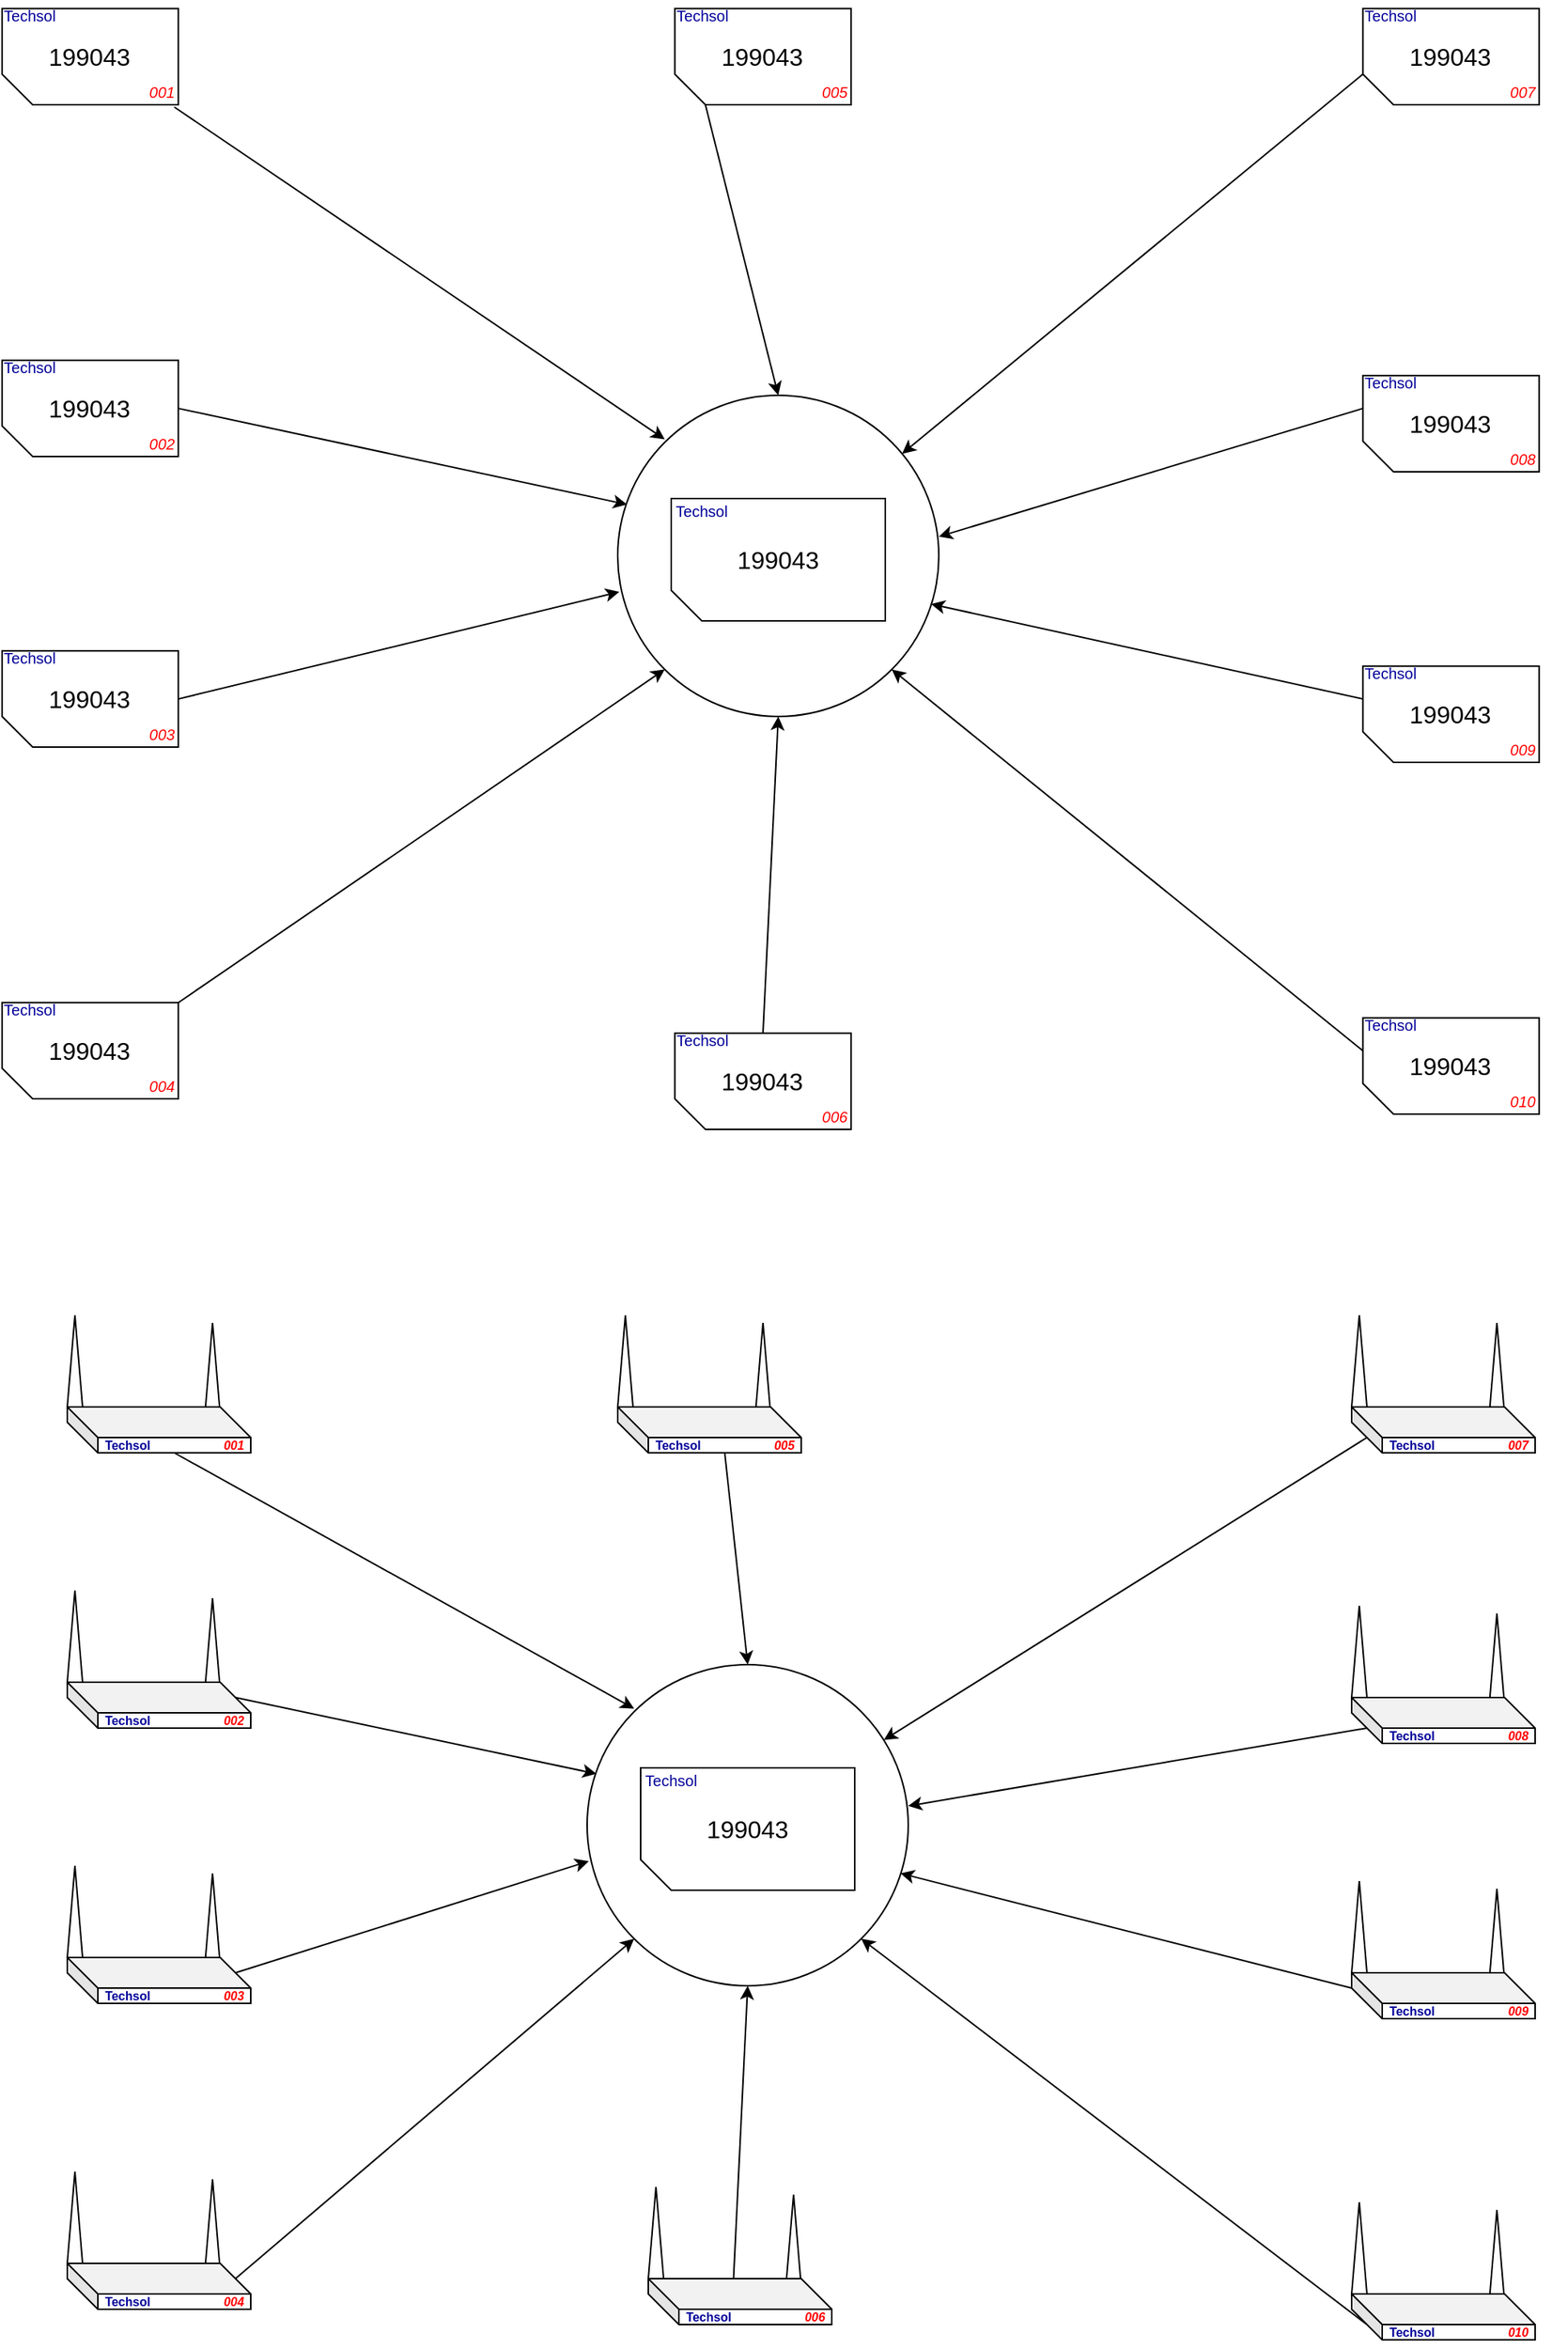 <mxfile version="16.2.7" type="github">
  <diagram id="_mQn2ZhS-5XswmsV8zku" name="Page-1">
    <mxGraphModel dx="900" dy="1041" grid="1" gridSize="10" guides="1" tooltips="1" connect="1" arrows="1" fold="1" page="1" pageScale="1" pageWidth="1169" pageHeight="827" math="0" shadow="0">
      <root>
        <mxCell id="0" />
        <mxCell id="1" parent="0" />
        <mxCell id="G6ge_VEYu1JqmQReZd8N-7" value="" style="group" vertex="1" connectable="0" parent="1">
          <mxGeometry x="515" y="371" width="175" height="147.5" as="geometry" />
        </mxCell>
        <mxCell id="G6ge_VEYu1JqmQReZd8N-59" value="" style="ellipse;whiteSpace=wrap;html=1;aspect=fixed;fontSize=10;fontColor=#FF0000;" vertex="1" parent="G6ge_VEYu1JqmQReZd8N-7">
          <mxGeometry x="-35" y="-62.5" width="210" height="210" as="geometry" />
        </mxCell>
        <mxCell id="G6ge_VEYu1JqmQReZd8N-3" value="" style="shape=card;whiteSpace=wrap;html=1;rotation=-90;size=20;" vertex="1" parent="G6ge_VEYu1JqmQReZd8N-7">
          <mxGeometry x="30" y="-25" width="80" height="140" as="geometry" />
        </mxCell>
        <mxCell id="G6ge_VEYu1JqmQReZd8N-4" value="199043" style="text;html=1;strokeColor=none;fillColor=none;align=center;verticalAlign=middle;whiteSpace=wrap;rounded=0;fontSize=16;" vertex="1" parent="G6ge_VEYu1JqmQReZd8N-7">
          <mxGeometry x="40" y="30" width="60" height="30" as="geometry" />
        </mxCell>
        <mxCell id="G6ge_VEYu1JqmQReZd8N-5" value="Techsol" style="text;html=1;strokeColor=none;fillColor=none;align=center;verticalAlign=middle;whiteSpace=wrap;rounded=0;fontSize=10;fontColor=#000099;" vertex="1" parent="G6ge_VEYu1JqmQReZd8N-7">
          <mxGeometry width="40" height="25" as="geometry" />
        </mxCell>
        <mxCell id="G6ge_VEYu1JqmQReZd8N-9" value="" style="group" vertex="1" connectable="0" parent="1">
          <mxGeometry x="970" y="50" width="130" height="70" as="geometry" />
        </mxCell>
        <mxCell id="G6ge_VEYu1JqmQReZd8N-10" value="" style="shape=card;whiteSpace=wrap;html=1;rotation=-90;size=20;" vertex="1" parent="G6ge_VEYu1JqmQReZd8N-9">
          <mxGeometry x="23.571" y="-20.588" width="62.857" height="115.294" as="geometry" />
        </mxCell>
        <mxCell id="G6ge_VEYu1JqmQReZd8N-11" value="199043" style="text;html=1;strokeColor=none;fillColor=none;align=center;verticalAlign=middle;whiteSpace=wrap;rounded=0;fontSize=16;" vertex="1" parent="G6ge_VEYu1JqmQReZd8N-9">
          <mxGeometry x="31.429" y="24.706" width="47.143" height="24.706" as="geometry" />
        </mxCell>
        <mxCell id="G6ge_VEYu1JqmQReZd8N-12" value="Techsol" style="text;html=1;strokeColor=none;fillColor=none;align=center;verticalAlign=middle;whiteSpace=wrap;rounded=0;fontSize=10;fontColor=#000099;" vertex="1" parent="G6ge_VEYu1JqmQReZd8N-9">
          <mxGeometry width="31.429" height="20.588" as="geometry" />
        </mxCell>
        <mxCell id="G6ge_VEYu1JqmQReZd8N-13" value="007" style="text;html=1;strokeColor=none;fillColor=none;align=center;verticalAlign=middle;whiteSpace=wrap;rounded=0;fontSize=10;fontColor=#FF0000;fontStyle=2" vertex="1" parent="G6ge_VEYu1JqmQReZd8N-9">
          <mxGeometry x="87" y="50" width="30" height="20" as="geometry" />
        </mxCell>
        <mxCell id="G6ge_VEYu1JqmQReZd8N-14" value="" style="group" vertex="1" connectable="0" parent="1">
          <mxGeometry x="970" y="290" width="130" height="70" as="geometry" />
        </mxCell>
        <mxCell id="G6ge_VEYu1JqmQReZd8N-15" value="" style="shape=card;whiteSpace=wrap;html=1;rotation=-90;size=20;" vertex="1" parent="G6ge_VEYu1JqmQReZd8N-14">
          <mxGeometry x="23.571" y="-20.588" width="62.857" height="115.294" as="geometry" />
        </mxCell>
        <mxCell id="G6ge_VEYu1JqmQReZd8N-16" value="199043" style="text;html=1;strokeColor=none;fillColor=none;align=center;verticalAlign=middle;whiteSpace=wrap;rounded=0;fontSize=16;" vertex="1" parent="G6ge_VEYu1JqmQReZd8N-14">
          <mxGeometry x="31.429" y="24.706" width="47.143" height="24.706" as="geometry" />
        </mxCell>
        <mxCell id="G6ge_VEYu1JqmQReZd8N-17" value="Techsol" style="text;html=1;strokeColor=none;fillColor=none;align=center;verticalAlign=middle;whiteSpace=wrap;rounded=0;fontSize=10;fontColor=#000099;" vertex="1" parent="G6ge_VEYu1JqmQReZd8N-14">
          <mxGeometry width="31.429" height="20.588" as="geometry" />
        </mxCell>
        <mxCell id="G6ge_VEYu1JqmQReZd8N-18" value="008" style="text;html=1;strokeColor=none;fillColor=none;align=center;verticalAlign=middle;whiteSpace=wrap;rounded=0;fontSize=10;fontColor=#FF0000;fontStyle=2" vertex="1" parent="G6ge_VEYu1JqmQReZd8N-14">
          <mxGeometry x="87" y="50" width="30" height="20" as="geometry" />
        </mxCell>
        <mxCell id="G6ge_VEYu1JqmQReZd8N-19" value="" style="group" vertex="1" connectable="0" parent="1">
          <mxGeometry x="970" y="480" width="130" height="70" as="geometry" />
        </mxCell>
        <mxCell id="G6ge_VEYu1JqmQReZd8N-20" value="" style="shape=card;whiteSpace=wrap;html=1;rotation=-90;size=20;" vertex="1" parent="G6ge_VEYu1JqmQReZd8N-19">
          <mxGeometry x="23.571" y="-20.588" width="62.857" height="115.294" as="geometry" />
        </mxCell>
        <mxCell id="G6ge_VEYu1JqmQReZd8N-21" value="199043" style="text;html=1;strokeColor=none;fillColor=none;align=center;verticalAlign=middle;whiteSpace=wrap;rounded=0;fontSize=16;" vertex="1" parent="G6ge_VEYu1JqmQReZd8N-19">
          <mxGeometry x="31.429" y="24.706" width="47.143" height="24.706" as="geometry" />
        </mxCell>
        <mxCell id="G6ge_VEYu1JqmQReZd8N-22" value="Techsol" style="text;html=1;strokeColor=none;fillColor=none;align=center;verticalAlign=middle;whiteSpace=wrap;rounded=0;fontSize=10;fontColor=#000099;" vertex="1" parent="G6ge_VEYu1JqmQReZd8N-19">
          <mxGeometry width="31.429" height="20.588" as="geometry" />
        </mxCell>
        <mxCell id="G6ge_VEYu1JqmQReZd8N-23" value="009" style="text;html=1;strokeColor=none;fillColor=none;align=center;verticalAlign=middle;whiteSpace=wrap;rounded=0;fontSize=10;fontColor=#FF0000;fontStyle=2" vertex="1" parent="G6ge_VEYu1JqmQReZd8N-19">
          <mxGeometry x="87" y="50" width="30" height="20" as="geometry" />
        </mxCell>
        <mxCell id="G6ge_VEYu1JqmQReZd8N-24" value="" style="group" vertex="1" connectable="0" parent="1">
          <mxGeometry x="970" y="710" width="130" height="70" as="geometry" />
        </mxCell>
        <mxCell id="G6ge_VEYu1JqmQReZd8N-25" value="" style="shape=card;whiteSpace=wrap;html=1;rotation=-90;size=20;" vertex="1" parent="G6ge_VEYu1JqmQReZd8N-24">
          <mxGeometry x="23.571" y="-20.588" width="62.857" height="115.294" as="geometry" />
        </mxCell>
        <mxCell id="G6ge_VEYu1JqmQReZd8N-26" value="199043" style="text;html=1;strokeColor=none;fillColor=none;align=center;verticalAlign=middle;whiteSpace=wrap;rounded=0;fontSize=16;" vertex="1" parent="G6ge_VEYu1JqmQReZd8N-24">
          <mxGeometry x="31.429" y="24.706" width="47.143" height="24.706" as="geometry" />
        </mxCell>
        <mxCell id="G6ge_VEYu1JqmQReZd8N-27" value="Techsol" style="text;html=1;strokeColor=none;fillColor=none;align=center;verticalAlign=middle;whiteSpace=wrap;rounded=0;fontSize=10;fontColor=#000099;" vertex="1" parent="G6ge_VEYu1JqmQReZd8N-24">
          <mxGeometry width="31.429" height="20.588" as="geometry" />
        </mxCell>
        <mxCell id="G6ge_VEYu1JqmQReZd8N-28" value="010" style="text;html=1;strokeColor=none;fillColor=none;align=center;verticalAlign=middle;whiteSpace=wrap;rounded=0;fontSize=10;fontColor=#FF0000;fontStyle=2" vertex="1" parent="G6ge_VEYu1JqmQReZd8N-24">
          <mxGeometry x="87" y="50" width="30" height="20" as="geometry" />
        </mxCell>
        <mxCell id="G6ge_VEYu1JqmQReZd8N-29" value="" style="group" vertex="1" connectable="0" parent="1">
          <mxGeometry x="80" y="50" width="130" height="70" as="geometry" />
        </mxCell>
        <mxCell id="G6ge_VEYu1JqmQReZd8N-30" value="" style="shape=card;whiteSpace=wrap;html=1;rotation=-90;size=20;" vertex="1" parent="G6ge_VEYu1JqmQReZd8N-29">
          <mxGeometry x="23.571" y="-20.588" width="62.857" height="115.294" as="geometry" />
        </mxCell>
        <mxCell id="G6ge_VEYu1JqmQReZd8N-31" value="199043" style="text;html=1;strokeColor=none;fillColor=none;align=center;verticalAlign=middle;whiteSpace=wrap;rounded=0;fontSize=16;" vertex="1" parent="G6ge_VEYu1JqmQReZd8N-29">
          <mxGeometry x="31.429" y="24.706" width="47.143" height="24.706" as="geometry" />
        </mxCell>
        <mxCell id="G6ge_VEYu1JqmQReZd8N-32" value="Techsol" style="text;html=1;strokeColor=none;fillColor=none;align=center;verticalAlign=middle;whiteSpace=wrap;rounded=0;fontSize=10;fontColor=#000099;" vertex="1" parent="G6ge_VEYu1JqmQReZd8N-29">
          <mxGeometry width="31.429" height="20.588" as="geometry" />
        </mxCell>
        <mxCell id="G6ge_VEYu1JqmQReZd8N-33" value="001" style="text;html=1;strokeColor=none;fillColor=none;align=center;verticalAlign=middle;whiteSpace=wrap;rounded=0;fontSize=10;fontColor=#FF0000;fontStyle=2" vertex="1" parent="G6ge_VEYu1JqmQReZd8N-29">
          <mxGeometry x="87" y="50" width="30" height="20" as="geometry" />
        </mxCell>
        <mxCell id="G6ge_VEYu1JqmQReZd8N-34" value="" style="group" vertex="1" connectable="0" parent="1">
          <mxGeometry x="80" y="280" width="130" height="70" as="geometry" />
        </mxCell>
        <mxCell id="G6ge_VEYu1JqmQReZd8N-35" value="" style="shape=card;whiteSpace=wrap;html=1;rotation=-90;size=20;" vertex="1" parent="G6ge_VEYu1JqmQReZd8N-34">
          <mxGeometry x="23.571" y="-20.588" width="62.857" height="115.294" as="geometry" />
        </mxCell>
        <mxCell id="G6ge_VEYu1JqmQReZd8N-36" value="199043" style="text;html=1;strokeColor=none;fillColor=none;align=center;verticalAlign=middle;whiteSpace=wrap;rounded=0;fontSize=16;" vertex="1" parent="G6ge_VEYu1JqmQReZd8N-34">
          <mxGeometry x="31.429" y="24.706" width="47.143" height="24.706" as="geometry" />
        </mxCell>
        <mxCell id="G6ge_VEYu1JqmQReZd8N-37" value="Techsol" style="text;html=1;strokeColor=none;fillColor=none;align=center;verticalAlign=middle;whiteSpace=wrap;rounded=0;fontSize=10;fontColor=#000099;" vertex="1" parent="G6ge_VEYu1JqmQReZd8N-34">
          <mxGeometry width="31.429" height="20.588" as="geometry" />
        </mxCell>
        <mxCell id="G6ge_VEYu1JqmQReZd8N-38" value="002" style="text;html=1;strokeColor=none;fillColor=none;align=center;verticalAlign=middle;whiteSpace=wrap;rounded=0;fontSize=10;fontColor=#FF0000;fontStyle=2" vertex="1" parent="G6ge_VEYu1JqmQReZd8N-34">
          <mxGeometry x="87" y="50" width="30" height="20" as="geometry" />
        </mxCell>
        <mxCell id="G6ge_VEYu1JqmQReZd8N-39" value="" style="group" vertex="1" connectable="0" parent="1">
          <mxGeometry x="80" y="470" width="130" height="70" as="geometry" />
        </mxCell>
        <mxCell id="G6ge_VEYu1JqmQReZd8N-40" value="" style="shape=card;whiteSpace=wrap;html=1;rotation=-90;size=20;" vertex="1" parent="G6ge_VEYu1JqmQReZd8N-39">
          <mxGeometry x="23.571" y="-20.588" width="62.857" height="115.294" as="geometry" />
        </mxCell>
        <mxCell id="G6ge_VEYu1JqmQReZd8N-41" value="199043" style="text;html=1;strokeColor=none;fillColor=none;align=center;verticalAlign=middle;whiteSpace=wrap;rounded=0;fontSize=16;" vertex="1" parent="G6ge_VEYu1JqmQReZd8N-39">
          <mxGeometry x="31.429" y="24.706" width="47.143" height="24.706" as="geometry" />
        </mxCell>
        <mxCell id="G6ge_VEYu1JqmQReZd8N-42" value="Techsol" style="text;html=1;strokeColor=none;fillColor=none;align=center;verticalAlign=middle;whiteSpace=wrap;rounded=0;fontSize=10;fontColor=#000099;" vertex="1" parent="G6ge_VEYu1JqmQReZd8N-39">
          <mxGeometry width="31.429" height="20.588" as="geometry" />
        </mxCell>
        <mxCell id="G6ge_VEYu1JqmQReZd8N-43" value="003" style="text;html=1;strokeColor=none;fillColor=none;align=center;verticalAlign=middle;whiteSpace=wrap;rounded=0;fontSize=10;fontColor=#FF0000;fontStyle=2" vertex="1" parent="G6ge_VEYu1JqmQReZd8N-39">
          <mxGeometry x="87" y="50" width="30" height="20" as="geometry" />
        </mxCell>
        <mxCell id="G6ge_VEYu1JqmQReZd8N-44" value="" style="group" vertex="1" connectable="0" parent="1">
          <mxGeometry x="80" y="700" width="130" height="70" as="geometry" />
        </mxCell>
        <mxCell id="G6ge_VEYu1JqmQReZd8N-45" value="" style="shape=card;whiteSpace=wrap;html=1;rotation=-90;size=20;" vertex="1" parent="G6ge_VEYu1JqmQReZd8N-44">
          <mxGeometry x="23.571" y="-20.588" width="62.857" height="115.294" as="geometry" />
        </mxCell>
        <mxCell id="G6ge_VEYu1JqmQReZd8N-46" value="199043" style="text;html=1;strokeColor=none;fillColor=none;align=center;verticalAlign=middle;whiteSpace=wrap;rounded=0;fontSize=16;" vertex="1" parent="G6ge_VEYu1JqmQReZd8N-44">
          <mxGeometry x="31.429" y="24.706" width="47.143" height="24.706" as="geometry" />
        </mxCell>
        <mxCell id="G6ge_VEYu1JqmQReZd8N-47" value="Techsol" style="text;html=1;strokeColor=none;fillColor=none;align=center;verticalAlign=middle;whiteSpace=wrap;rounded=0;fontSize=10;fontColor=#000099;" vertex="1" parent="G6ge_VEYu1JqmQReZd8N-44">
          <mxGeometry width="31.429" height="20.588" as="geometry" />
        </mxCell>
        <mxCell id="G6ge_VEYu1JqmQReZd8N-48" value="004" style="text;html=1;strokeColor=none;fillColor=none;align=center;verticalAlign=middle;whiteSpace=wrap;rounded=0;fontSize=10;fontColor=#FF0000;fontStyle=2" vertex="1" parent="G6ge_VEYu1JqmQReZd8N-44">
          <mxGeometry x="87" y="50" width="30" height="20" as="geometry" />
        </mxCell>
        <mxCell id="G6ge_VEYu1JqmQReZd8N-49" value="" style="group" vertex="1" connectable="0" parent="1">
          <mxGeometry x="520" y="50" width="130" height="70" as="geometry" />
        </mxCell>
        <mxCell id="G6ge_VEYu1JqmQReZd8N-50" value="" style="shape=card;whiteSpace=wrap;html=1;rotation=-90;size=20;" vertex="1" parent="G6ge_VEYu1JqmQReZd8N-49">
          <mxGeometry x="23.571" y="-20.588" width="62.857" height="115.294" as="geometry" />
        </mxCell>
        <mxCell id="G6ge_VEYu1JqmQReZd8N-51" value="199043" style="text;html=1;strokeColor=none;fillColor=none;align=center;verticalAlign=middle;whiteSpace=wrap;rounded=0;fontSize=16;" vertex="1" parent="G6ge_VEYu1JqmQReZd8N-49">
          <mxGeometry x="31.429" y="24.706" width="47.143" height="24.706" as="geometry" />
        </mxCell>
        <mxCell id="G6ge_VEYu1JqmQReZd8N-52" value="Techsol" style="text;html=1;strokeColor=none;fillColor=none;align=center;verticalAlign=middle;whiteSpace=wrap;rounded=0;fontSize=10;fontColor=#000099;" vertex="1" parent="G6ge_VEYu1JqmQReZd8N-49">
          <mxGeometry width="31.429" height="20.588" as="geometry" />
        </mxCell>
        <mxCell id="G6ge_VEYu1JqmQReZd8N-53" value="005" style="text;html=1;strokeColor=none;fillColor=none;align=center;verticalAlign=middle;whiteSpace=wrap;rounded=0;fontSize=10;fontColor=#FF0000;fontStyle=2" vertex="1" parent="G6ge_VEYu1JqmQReZd8N-49">
          <mxGeometry x="87" y="50" width="30" height="20" as="geometry" />
        </mxCell>
        <mxCell id="G6ge_VEYu1JqmQReZd8N-54" value="" style="group" vertex="1" connectable="0" parent="1">
          <mxGeometry x="520" y="720" width="130" height="70" as="geometry" />
        </mxCell>
        <mxCell id="G6ge_VEYu1JqmQReZd8N-55" value="" style="shape=card;whiteSpace=wrap;html=1;rotation=-90;size=20;" vertex="1" parent="G6ge_VEYu1JqmQReZd8N-54">
          <mxGeometry x="23.571" y="-20.588" width="62.857" height="115.294" as="geometry" />
        </mxCell>
        <mxCell id="G6ge_VEYu1JqmQReZd8N-56" value="199043" style="text;html=1;strokeColor=none;fillColor=none;align=center;verticalAlign=middle;whiteSpace=wrap;rounded=0;fontSize=16;" vertex="1" parent="G6ge_VEYu1JqmQReZd8N-54">
          <mxGeometry x="31.429" y="24.706" width="47.143" height="24.706" as="geometry" />
        </mxCell>
        <mxCell id="G6ge_VEYu1JqmQReZd8N-57" value="Techsol" style="text;html=1;strokeColor=none;fillColor=none;align=center;verticalAlign=middle;whiteSpace=wrap;rounded=0;fontSize=10;fontColor=#000099;" vertex="1" parent="G6ge_VEYu1JqmQReZd8N-54">
          <mxGeometry width="31.429" height="20.588" as="geometry" />
        </mxCell>
        <mxCell id="G6ge_VEYu1JqmQReZd8N-58" value="006" style="text;html=1;strokeColor=none;fillColor=none;align=center;verticalAlign=middle;whiteSpace=wrap;rounded=0;fontSize=10;fontColor=#FF0000;fontStyle=2" vertex="1" parent="G6ge_VEYu1JqmQReZd8N-54">
          <mxGeometry x="87" y="50" width="30" height="20" as="geometry" />
        </mxCell>
        <mxCell id="G6ge_VEYu1JqmQReZd8N-64" value="" style="endArrow=classic;html=1;rounded=0;fontSize=10;fontColor=#FF0000;exitX=0;exitY=0;exitDx=20;exitDy=0;exitPerimeter=0;" edge="1" parent="1" source="G6ge_VEYu1JqmQReZd8N-10" target="G6ge_VEYu1JqmQReZd8N-59">
          <mxGeometry width="50" height="50" relative="1" as="geometry">
            <mxPoint x="610" y="400" as="sourcePoint" />
            <mxPoint x="660" y="350" as="targetPoint" />
          </mxGeometry>
        </mxCell>
        <mxCell id="G6ge_VEYu1JqmQReZd8N-65" value="" style="endArrow=classic;html=1;rounded=0;fontSize=10;fontColor=#FF0000;exitX=0;exitY=0;exitDx=41.429;exitDy=0;entryX=1;entryY=0.44;entryDx=0;entryDy=0;entryPerimeter=0;exitPerimeter=0;" edge="1" parent="1" source="G6ge_VEYu1JqmQReZd8N-15" target="G6ge_VEYu1JqmQReZd8N-59">
          <mxGeometry width="50" height="50" relative="1" as="geometry">
            <mxPoint x="977.353" y="108.487" as="sourcePoint" />
            <mxPoint x="676.01" y="356.699" as="targetPoint" />
          </mxGeometry>
        </mxCell>
        <mxCell id="G6ge_VEYu1JqmQReZd8N-66" value="" style="endArrow=classic;html=1;rounded=0;fontSize=10;fontColor=#FF0000;exitX=0;exitY=0;exitDx=41.429;exitDy=0;entryX=0.976;entryY=0.65;entryDx=0;entryDy=0;entryPerimeter=0;exitPerimeter=0;" edge="1" parent="1" source="G6ge_VEYu1JqmQReZd8N-20" target="G6ge_VEYu1JqmQReZd8N-59">
          <mxGeometry width="50" height="50" relative="1" as="geometry">
            <mxPoint x="980" y="315.441" as="sourcePoint" />
            <mxPoint x="700" y="410.9" as="targetPoint" />
          </mxGeometry>
        </mxCell>
        <mxCell id="G6ge_VEYu1JqmQReZd8N-68" value="" style="endArrow=classic;html=1;rounded=0;fontSize=10;fontColor=#FF0000;exitX=0;exitY=0;exitDx=41.429;exitDy=0;entryX=1;entryY=1;entryDx=0;entryDy=0;exitPerimeter=0;" edge="1" parent="1" source="G6ge_VEYu1JqmQReZd8N-25" target="G6ge_VEYu1JqmQReZd8N-59">
          <mxGeometry width="50" height="50" relative="1" as="geometry">
            <mxPoint x="980" y="495.147" as="sourcePoint" />
            <mxPoint x="694.96" y="455" as="targetPoint" />
          </mxGeometry>
        </mxCell>
        <mxCell id="G6ge_VEYu1JqmQReZd8N-69" value="" style="endArrow=classic;html=1;rounded=0;fontSize=10;fontColor=#FF0000;exitX=1;exitY=0.5;exitDx=0;exitDy=0;entryX=0.5;entryY=1;entryDx=0;entryDy=0;exitPerimeter=0;" edge="1" parent="1" source="G6ge_VEYu1JqmQReZd8N-55" target="G6ge_VEYu1JqmQReZd8N-59">
          <mxGeometry width="50" height="50" relative="1" as="geometry">
            <mxPoint x="980" y="725.147" as="sourcePoint" />
            <mxPoint x="669.246" y="497.746" as="targetPoint" />
          </mxGeometry>
        </mxCell>
        <mxCell id="G6ge_VEYu1JqmQReZd8N-70" value="" style="endArrow=classic;html=1;rounded=0;fontSize=10;fontColor=#FF0000;exitX=1;exitY=1;exitDx=0;exitDy=0;entryX=0;entryY=1;entryDx=0;entryDy=0;exitPerimeter=0;" edge="1" parent="1" source="G6ge_VEYu1JqmQReZd8N-45" target="G6ge_VEYu1JqmQReZd8N-59">
          <mxGeometry width="50" height="50" relative="1" as="geometry">
            <mxPoint x="585.0" y="735.63" as="sourcePoint" />
            <mxPoint x="595" y="528.5" as="targetPoint" />
          </mxGeometry>
        </mxCell>
        <mxCell id="G6ge_VEYu1JqmQReZd8N-71" value="" style="endArrow=classic;html=1;rounded=0;fontSize=10;fontColor=#FF0000;exitX=0.5;exitY=1;exitDx=0;exitDy=0;entryX=0.005;entryY=0.612;entryDx=0;entryDy=0;exitPerimeter=0;entryPerimeter=0;" edge="1" parent="1" source="G6ge_VEYu1JqmQReZd8N-40" target="G6ge_VEYu1JqmQReZd8N-59">
          <mxGeometry width="50" height="50" relative="1" as="geometry">
            <mxPoint x="162.647" y="715.63" as="sourcePoint" />
            <mxPoint x="520.754" y="497.746" as="targetPoint" />
          </mxGeometry>
        </mxCell>
        <mxCell id="G6ge_VEYu1JqmQReZd8N-72" value="" style="endArrow=classic;html=1;rounded=0;fontSize=10;fontColor=#FF0000;exitX=0.5;exitY=1;exitDx=0;exitDy=0;entryX=0.029;entryY=0.34;entryDx=0;entryDy=0;exitPerimeter=0;entryPerimeter=0;" edge="1" parent="1" source="G6ge_VEYu1JqmQReZd8N-35" target="G6ge_VEYu1JqmQReZd8N-59">
          <mxGeometry width="50" height="50" relative="1" as="geometry">
            <mxPoint x="162.647" y="517.059" as="sourcePoint" />
            <mxPoint x="491.05" y="447.02" as="targetPoint" />
          </mxGeometry>
        </mxCell>
        <mxCell id="G6ge_VEYu1JqmQReZd8N-73" value="" style="endArrow=classic;html=1;rounded=0;fontSize=10;fontColor=#FF0000;entryX=0;entryY=0;entryDx=0;entryDy=0;" edge="1" parent="1">
          <mxGeometry width="50" height="50" relative="1" as="geometry">
            <mxPoint x="190" y="120" as="sourcePoint" />
            <mxPoint x="510.754" y="337.254" as="targetPoint" />
          </mxGeometry>
        </mxCell>
        <mxCell id="G6ge_VEYu1JqmQReZd8N-74" value="" style="endArrow=classic;html=1;rounded=0;fontSize=10;fontColor=#FF0000;exitX=0;exitY=0;exitDx=0;exitDy=20;entryX=0.5;entryY=0;entryDx=0;entryDy=0;exitPerimeter=0;" edge="1" parent="1" source="G6ge_VEYu1JqmQReZd8N-50" target="G6ge_VEYu1JqmQReZd8N-59">
          <mxGeometry width="50" height="50" relative="1" as="geometry">
            <mxPoint x="159.5" y="120" as="sourcePoint" />
            <mxPoint x="520.754" y="349.254" as="targetPoint" />
          </mxGeometry>
        </mxCell>
        <mxCell id="G6ge_VEYu1JqmQReZd8N-81" value="" style="group" vertex="1" connectable="0" parent="1">
          <mxGeometry x="480" y="910" width="125" height="95" as="geometry" />
        </mxCell>
        <mxCell id="G6ge_VEYu1JqmQReZd8N-76" value="" style="triangle;whiteSpace=wrap;html=1;fontSize=10;fontColor=#FF0000;rotation=-90;" vertex="1" parent="G6ge_VEYu1JqmQReZd8N-81">
          <mxGeometry x="65" y="30" width="60" height="10" as="geometry" />
        </mxCell>
        <mxCell id="G6ge_VEYu1JqmQReZd8N-77" value="" style="shape=cube;whiteSpace=wrap;html=1;boundedLbl=1;backgroundOutline=1;darkOpacity=0.05;darkOpacity2=0.1;fontSize=10;fontColor=#FF0000;" vertex="1" parent="G6ge_VEYu1JqmQReZd8N-81">
          <mxGeometry y="60" width="120" height="30" as="geometry" />
        </mxCell>
        <mxCell id="G6ge_VEYu1JqmQReZd8N-80" value="" style="triangle;whiteSpace=wrap;html=1;fontSize=10;fontColor=#FF0000;rotation=-90;" vertex="1" parent="G6ge_VEYu1JqmQReZd8N-81">
          <mxGeometry x="-25" y="25" width="60" height="10" as="geometry" />
        </mxCell>
        <mxCell id="G6ge_VEYu1JqmQReZd8N-82" value="Techsol" style="text;html=1;strokeColor=none;fillColor=none;align=center;verticalAlign=middle;whiteSpace=wrap;rounded=0;fontSize=8;fontColor=#000099;fontStyle=1" vertex="1" parent="G6ge_VEYu1JqmQReZd8N-81">
          <mxGeometry x="24.29" y="74.41" width="31.429" height="20.588" as="geometry" />
        </mxCell>
        <mxCell id="G6ge_VEYu1JqmQReZd8N-83" value="005" style="text;html=1;strokeColor=none;fillColor=none;align=center;verticalAlign=middle;whiteSpace=wrap;rounded=0;fontSize=8;fontColor=#FF0000;fontStyle=3" vertex="1" parent="G6ge_VEYu1JqmQReZd8N-81">
          <mxGeometry x="94" y="75" width="30" height="20" as="geometry" />
        </mxCell>
        <mxCell id="G6ge_VEYu1JqmQReZd8N-84" value="" style="group" vertex="1" connectable="0" parent="1">
          <mxGeometry x="495" y="1201" width="175" height="147.5" as="geometry" />
        </mxCell>
        <mxCell id="G6ge_VEYu1JqmQReZd8N-85" value="" style="ellipse;whiteSpace=wrap;html=1;aspect=fixed;fontSize=10;fontColor=#FF0000;" vertex="1" parent="G6ge_VEYu1JqmQReZd8N-84">
          <mxGeometry x="-35" y="-62.5" width="210" height="210" as="geometry" />
        </mxCell>
        <mxCell id="G6ge_VEYu1JqmQReZd8N-86" value="" style="shape=card;whiteSpace=wrap;html=1;rotation=-90;size=20;" vertex="1" parent="G6ge_VEYu1JqmQReZd8N-84">
          <mxGeometry x="30" y="-25" width="80" height="140" as="geometry" />
        </mxCell>
        <mxCell id="G6ge_VEYu1JqmQReZd8N-87" value="199043" style="text;html=1;strokeColor=none;fillColor=none;align=center;verticalAlign=middle;whiteSpace=wrap;rounded=0;fontSize=16;" vertex="1" parent="G6ge_VEYu1JqmQReZd8N-84">
          <mxGeometry x="40" y="30" width="60" height="30" as="geometry" />
        </mxCell>
        <mxCell id="G6ge_VEYu1JqmQReZd8N-88" value="Techsol" style="text;html=1;strokeColor=none;fillColor=none;align=center;verticalAlign=middle;whiteSpace=wrap;rounded=0;fontSize=10;fontColor=#000099;" vertex="1" parent="G6ge_VEYu1JqmQReZd8N-84">
          <mxGeometry width="40" height="25" as="geometry" />
        </mxCell>
        <mxCell id="G6ge_VEYu1JqmQReZd8N-139" value="" style="endArrow=classic;html=1;rounded=0;fontSize=10;fontColor=#FF0000;exitX=0;exitY=0;exitDx=10;exitDy=20;exitPerimeter=0;" edge="1" source="G6ge_VEYu1JqmQReZd8N-199" target="G6ge_VEYu1JqmQReZd8N-85" parent="1">
          <mxGeometry width="50" height="50" relative="1" as="geometry">
            <mxPoint x="947.353" y="928.487" as="sourcePoint" />
            <mxPoint x="640" y="1180" as="targetPoint" />
          </mxGeometry>
        </mxCell>
        <mxCell id="G6ge_VEYu1JqmQReZd8N-140" value="" style="endArrow=classic;html=1;rounded=0;fontSize=10;fontColor=#FF0000;exitX=0;exitY=0;exitDx=10;exitDy=20;entryX=1;entryY=0.44;entryDx=0;entryDy=0;entryPerimeter=0;exitPerimeter=0;" edge="1" source="G6ge_VEYu1JqmQReZd8N-193" target="G6ge_VEYu1JqmQReZd8N-85" parent="1">
          <mxGeometry width="50" height="50" relative="1" as="geometry">
            <mxPoint x="947.353" y="1147.059" as="sourcePoint" />
            <mxPoint x="656.01" y="1186.699" as="targetPoint" />
          </mxGeometry>
        </mxCell>
        <mxCell id="G6ge_VEYu1JqmQReZd8N-141" value="" style="endArrow=classic;html=1;rounded=0;fontSize=10;fontColor=#FF0000;exitX=0;exitY=0;exitDx=0;exitDy=10;entryX=0.976;entryY=0.65;entryDx=0;entryDy=0;entryPerimeter=0;exitPerimeter=0;" edge="1" source="G6ge_VEYu1JqmQReZd8N-187" target="G6ge_VEYu1JqmQReZd8N-85" parent="1">
          <mxGeometry width="50" height="50" relative="1" as="geometry">
            <mxPoint x="947.353" y="1337.059" as="sourcePoint" />
            <mxPoint x="680" y="1240.9" as="targetPoint" />
          </mxGeometry>
        </mxCell>
        <mxCell id="G6ge_VEYu1JqmQReZd8N-142" value="" style="endArrow=classic;html=1;rounded=0;fontSize=10;fontColor=#FF0000;exitX=0;exitY=0;exitDx=10;exitDy=20;entryX=1;entryY=1;entryDx=0;entryDy=0;exitPerimeter=0;" edge="1" source="G6ge_VEYu1JqmQReZd8N-181" target="G6ge_VEYu1JqmQReZd8N-85" parent="1">
          <mxGeometry width="50" height="50" relative="1" as="geometry">
            <mxPoint x="947.353" y="1567.059" as="sourcePoint" />
            <mxPoint x="674.96" y="1285" as="targetPoint" />
          </mxGeometry>
        </mxCell>
        <mxCell id="G6ge_VEYu1JqmQReZd8N-143" value="" style="endArrow=classic;html=1;rounded=0;fontSize=10;fontColor=#FF0000;exitX=1;exitY=0.5;exitDx=0;exitDy=0;entryX=0.5;entryY=1;entryDx=0;entryDy=0;exitPerimeter=0;" edge="1" target="G6ge_VEYu1JqmQReZd8N-85" parent="1">
          <mxGeometry width="50" height="50" relative="1" as="geometry">
            <mxPoint x="555.0" y="1555.63" as="sourcePoint" />
            <mxPoint x="649.246" y="1327.746" as="targetPoint" />
          </mxGeometry>
        </mxCell>
        <mxCell id="G6ge_VEYu1JqmQReZd8N-144" value="" style="endArrow=classic;html=1;rounded=0;fontSize=10;fontColor=#FF0000;exitX=0;exitY=0;exitDx=110;exitDy=10;entryX=0;entryY=1;entryDx=0;entryDy=0;exitPerimeter=0;" edge="1" source="G6ge_VEYu1JqmQReZd8N-169" target="G6ge_VEYu1JqmQReZd8N-85" parent="1">
          <mxGeometry width="50" height="50" relative="1" as="geometry">
            <mxPoint x="172.647" y="1535.63" as="sourcePoint" />
            <mxPoint x="575" y="1358.5" as="targetPoint" />
          </mxGeometry>
        </mxCell>
        <mxCell id="G6ge_VEYu1JqmQReZd8N-145" value="" style="endArrow=classic;html=1;rounded=0;fontSize=10;fontColor=#FF0000;exitX=0;exitY=0;exitDx=110;exitDy=10;entryX=0.005;entryY=0.612;entryDx=0;entryDy=0;exitPerimeter=0;entryPerimeter=0;" edge="1" source="G6ge_VEYu1JqmQReZd8N-163" target="G6ge_VEYu1JqmQReZd8N-85" parent="1">
          <mxGeometry width="50" height="50" relative="1" as="geometry">
            <mxPoint x="172.647" y="1337.059" as="sourcePoint" />
            <mxPoint x="500.754" y="1327.746" as="targetPoint" />
          </mxGeometry>
        </mxCell>
        <mxCell id="G6ge_VEYu1JqmQReZd8N-146" value="" style="endArrow=classic;html=1;rounded=0;fontSize=10;fontColor=#FF0000;exitX=0;exitY=0;exitDx=110;exitDy=10;entryX=0.029;entryY=0.34;entryDx=0;entryDy=0;exitPerimeter=0;entryPerimeter=0;" edge="1" source="G6ge_VEYu1JqmQReZd8N-157" target="G6ge_VEYu1JqmQReZd8N-85" parent="1">
          <mxGeometry width="50" height="50" relative="1" as="geometry">
            <mxPoint x="172.647" y="1147.059" as="sourcePoint" />
            <mxPoint x="471.05" y="1277.02" as="targetPoint" />
          </mxGeometry>
        </mxCell>
        <mxCell id="G6ge_VEYu1JqmQReZd8N-147" value="" style="endArrow=classic;html=1;rounded=0;fontSize=10;fontColor=#FF0000;entryX=0;entryY=0;entryDx=0;entryDy=0;exitX=0;exitY=0;exitDx=70;exitDy=30;exitPerimeter=0;" edge="1" parent="1" source="G6ge_VEYu1JqmQReZd8N-151">
          <mxGeometry width="50" height="50" relative="1" as="geometry">
            <mxPoint x="270" y="1020" as="sourcePoint" />
            <mxPoint x="490.754" y="1167.254" as="targetPoint" />
          </mxGeometry>
        </mxCell>
        <mxCell id="G6ge_VEYu1JqmQReZd8N-148" value="" style="endArrow=classic;html=1;rounded=0;fontSize=10;fontColor=#FF0000;exitX=0;exitY=0;exitDx=70;exitDy=30;entryX=0.5;entryY=0;entryDx=0;entryDy=0;exitPerimeter=0;" edge="1" source="G6ge_VEYu1JqmQReZd8N-77" target="G6ge_VEYu1JqmQReZd8N-85" parent="1">
          <mxGeometry width="50" height="50" relative="1" as="geometry">
            <mxPoint x="517.353" y="948.487" as="sourcePoint" />
            <mxPoint x="500.754" y="1179.254" as="targetPoint" />
          </mxGeometry>
        </mxCell>
        <mxCell id="G6ge_VEYu1JqmQReZd8N-149" value="" style="group" vertex="1" connectable="0" parent="1">
          <mxGeometry x="120" y="910" width="125" height="95" as="geometry" />
        </mxCell>
        <mxCell id="G6ge_VEYu1JqmQReZd8N-150" value="" style="triangle;whiteSpace=wrap;html=1;fontSize=10;fontColor=#FF0000;rotation=-90;" vertex="1" parent="G6ge_VEYu1JqmQReZd8N-149">
          <mxGeometry x="65" y="30" width="60" height="10" as="geometry" />
        </mxCell>
        <mxCell id="G6ge_VEYu1JqmQReZd8N-151" value="" style="shape=cube;whiteSpace=wrap;html=1;boundedLbl=1;backgroundOutline=1;darkOpacity=0.05;darkOpacity2=0.1;fontSize=10;fontColor=#FF0000;" vertex="1" parent="G6ge_VEYu1JqmQReZd8N-149">
          <mxGeometry y="60" width="120" height="30" as="geometry" />
        </mxCell>
        <mxCell id="G6ge_VEYu1JqmQReZd8N-152" value="" style="triangle;whiteSpace=wrap;html=1;fontSize=10;fontColor=#FF0000;rotation=-90;" vertex="1" parent="G6ge_VEYu1JqmQReZd8N-149">
          <mxGeometry x="-25" y="25" width="60" height="10" as="geometry" />
        </mxCell>
        <mxCell id="G6ge_VEYu1JqmQReZd8N-153" value="Techsol" style="text;html=1;strokeColor=none;fillColor=none;align=center;verticalAlign=middle;whiteSpace=wrap;rounded=0;fontSize=8;fontColor=#000099;fontStyle=1" vertex="1" parent="G6ge_VEYu1JqmQReZd8N-149">
          <mxGeometry x="24.29" y="74.41" width="31.429" height="20.588" as="geometry" />
        </mxCell>
        <mxCell id="G6ge_VEYu1JqmQReZd8N-154" value="001" style="text;html=1;strokeColor=none;fillColor=none;align=center;verticalAlign=middle;whiteSpace=wrap;rounded=0;fontSize=8;fontColor=#FF0000;fontStyle=3" vertex="1" parent="G6ge_VEYu1JqmQReZd8N-149">
          <mxGeometry x="94" y="75" width="30" height="20" as="geometry" />
        </mxCell>
        <mxCell id="G6ge_VEYu1JqmQReZd8N-155" value="" style="group" vertex="1" connectable="0" parent="1">
          <mxGeometry x="120" y="1090" width="125" height="95" as="geometry" />
        </mxCell>
        <mxCell id="G6ge_VEYu1JqmQReZd8N-156" value="" style="triangle;whiteSpace=wrap;html=1;fontSize=10;fontColor=#FF0000;rotation=-90;" vertex="1" parent="G6ge_VEYu1JqmQReZd8N-155">
          <mxGeometry x="65" y="30" width="60" height="10" as="geometry" />
        </mxCell>
        <mxCell id="G6ge_VEYu1JqmQReZd8N-157" value="" style="shape=cube;whiteSpace=wrap;html=1;boundedLbl=1;backgroundOutline=1;darkOpacity=0.05;darkOpacity2=0.1;fontSize=10;fontColor=#FF0000;" vertex="1" parent="G6ge_VEYu1JqmQReZd8N-155">
          <mxGeometry y="60" width="120" height="30" as="geometry" />
        </mxCell>
        <mxCell id="G6ge_VEYu1JqmQReZd8N-158" value="" style="triangle;whiteSpace=wrap;html=1;fontSize=10;fontColor=#FF0000;rotation=-90;" vertex="1" parent="G6ge_VEYu1JqmQReZd8N-155">
          <mxGeometry x="-25" y="25" width="60" height="10" as="geometry" />
        </mxCell>
        <mxCell id="G6ge_VEYu1JqmQReZd8N-159" value="Techsol" style="text;html=1;strokeColor=none;fillColor=none;align=center;verticalAlign=middle;whiteSpace=wrap;rounded=0;fontSize=8;fontColor=#000099;fontStyle=1" vertex="1" parent="G6ge_VEYu1JqmQReZd8N-155">
          <mxGeometry x="24.29" y="74.41" width="31.429" height="20.588" as="geometry" />
        </mxCell>
        <mxCell id="G6ge_VEYu1JqmQReZd8N-160" value="002" style="text;html=1;strokeColor=none;fillColor=none;align=center;verticalAlign=middle;whiteSpace=wrap;rounded=0;fontSize=8;fontColor=#FF0000;fontStyle=3" vertex="1" parent="G6ge_VEYu1JqmQReZd8N-155">
          <mxGeometry x="94" y="75" width="30" height="20" as="geometry" />
        </mxCell>
        <mxCell id="G6ge_VEYu1JqmQReZd8N-161" value="" style="group" vertex="1" connectable="0" parent="1">
          <mxGeometry x="120" y="1270" width="125" height="95" as="geometry" />
        </mxCell>
        <mxCell id="G6ge_VEYu1JqmQReZd8N-162" value="" style="triangle;whiteSpace=wrap;html=1;fontSize=10;fontColor=#FF0000;rotation=-90;" vertex="1" parent="G6ge_VEYu1JqmQReZd8N-161">
          <mxGeometry x="65" y="30" width="60" height="10" as="geometry" />
        </mxCell>
        <mxCell id="G6ge_VEYu1JqmQReZd8N-163" value="" style="shape=cube;whiteSpace=wrap;html=1;boundedLbl=1;backgroundOutline=1;darkOpacity=0.05;darkOpacity2=0.1;fontSize=10;fontColor=#FF0000;" vertex="1" parent="G6ge_VEYu1JqmQReZd8N-161">
          <mxGeometry y="60" width="120" height="30" as="geometry" />
        </mxCell>
        <mxCell id="G6ge_VEYu1JqmQReZd8N-164" value="" style="triangle;whiteSpace=wrap;html=1;fontSize=10;fontColor=#FF0000;rotation=-90;" vertex="1" parent="G6ge_VEYu1JqmQReZd8N-161">
          <mxGeometry x="-25" y="25" width="60" height="10" as="geometry" />
        </mxCell>
        <mxCell id="G6ge_VEYu1JqmQReZd8N-165" value="Techsol" style="text;html=1;strokeColor=none;fillColor=none;align=center;verticalAlign=middle;whiteSpace=wrap;rounded=0;fontSize=8;fontColor=#000099;fontStyle=1" vertex="1" parent="G6ge_VEYu1JqmQReZd8N-161">
          <mxGeometry x="24.29" y="74.41" width="31.429" height="20.588" as="geometry" />
        </mxCell>
        <mxCell id="G6ge_VEYu1JqmQReZd8N-166" value="003" style="text;html=1;strokeColor=none;fillColor=none;align=center;verticalAlign=middle;whiteSpace=wrap;rounded=0;fontSize=8;fontColor=#FF0000;fontStyle=3" vertex="1" parent="G6ge_VEYu1JqmQReZd8N-161">
          <mxGeometry x="94" y="75" width="30" height="20" as="geometry" />
        </mxCell>
        <mxCell id="G6ge_VEYu1JqmQReZd8N-167" value="" style="group" vertex="1" connectable="0" parent="1">
          <mxGeometry x="120" y="1470" width="125" height="95" as="geometry" />
        </mxCell>
        <mxCell id="G6ge_VEYu1JqmQReZd8N-168" value="" style="triangle;whiteSpace=wrap;html=1;fontSize=10;fontColor=#FF0000;rotation=-90;" vertex="1" parent="G6ge_VEYu1JqmQReZd8N-167">
          <mxGeometry x="65" y="30" width="60" height="10" as="geometry" />
        </mxCell>
        <mxCell id="G6ge_VEYu1JqmQReZd8N-169" value="" style="shape=cube;whiteSpace=wrap;html=1;boundedLbl=1;backgroundOutline=1;darkOpacity=0.05;darkOpacity2=0.1;fontSize=10;fontColor=#FF0000;" vertex="1" parent="G6ge_VEYu1JqmQReZd8N-167">
          <mxGeometry y="60" width="120" height="30" as="geometry" />
        </mxCell>
        <mxCell id="G6ge_VEYu1JqmQReZd8N-170" value="" style="triangle;whiteSpace=wrap;html=1;fontSize=10;fontColor=#FF0000;rotation=-90;" vertex="1" parent="G6ge_VEYu1JqmQReZd8N-167">
          <mxGeometry x="-25" y="25" width="60" height="10" as="geometry" />
        </mxCell>
        <mxCell id="G6ge_VEYu1JqmQReZd8N-171" value="Techsol" style="text;html=1;strokeColor=none;fillColor=none;align=center;verticalAlign=middle;whiteSpace=wrap;rounded=0;fontSize=8;fontColor=#000099;fontStyle=1" vertex="1" parent="G6ge_VEYu1JqmQReZd8N-167">
          <mxGeometry x="24.29" y="74.41" width="31.429" height="20.588" as="geometry" />
        </mxCell>
        <mxCell id="G6ge_VEYu1JqmQReZd8N-172" value="004" style="text;html=1;strokeColor=none;fillColor=none;align=center;verticalAlign=middle;whiteSpace=wrap;rounded=0;fontSize=8;fontColor=#FF0000;fontStyle=3" vertex="1" parent="G6ge_VEYu1JqmQReZd8N-167">
          <mxGeometry x="94" y="75" width="30" height="20" as="geometry" />
        </mxCell>
        <mxCell id="G6ge_VEYu1JqmQReZd8N-173" value="" style="group" vertex="1" connectable="0" parent="1">
          <mxGeometry x="500" y="1480" width="125" height="95" as="geometry" />
        </mxCell>
        <mxCell id="G6ge_VEYu1JqmQReZd8N-174" value="" style="triangle;whiteSpace=wrap;html=1;fontSize=10;fontColor=#FF0000;rotation=-90;" vertex="1" parent="G6ge_VEYu1JqmQReZd8N-173">
          <mxGeometry x="65" y="30" width="60" height="10" as="geometry" />
        </mxCell>
        <mxCell id="G6ge_VEYu1JqmQReZd8N-175" value="" style="shape=cube;whiteSpace=wrap;html=1;boundedLbl=1;backgroundOutline=1;darkOpacity=0.05;darkOpacity2=0.1;fontSize=10;fontColor=#FF0000;" vertex="1" parent="G6ge_VEYu1JqmQReZd8N-173">
          <mxGeometry y="60" width="120" height="30" as="geometry" />
        </mxCell>
        <mxCell id="G6ge_VEYu1JqmQReZd8N-176" value="" style="triangle;whiteSpace=wrap;html=1;fontSize=10;fontColor=#FF0000;rotation=-90;" vertex="1" parent="G6ge_VEYu1JqmQReZd8N-173">
          <mxGeometry x="-25" y="25" width="60" height="10" as="geometry" />
        </mxCell>
        <mxCell id="G6ge_VEYu1JqmQReZd8N-177" value="Techsol" style="text;html=1;strokeColor=none;fillColor=none;align=center;verticalAlign=middle;whiteSpace=wrap;rounded=0;fontSize=8;fontColor=#000099;fontStyle=1" vertex="1" parent="G6ge_VEYu1JqmQReZd8N-173">
          <mxGeometry x="24.29" y="74.41" width="31.429" height="20.588" as="geometry" />
        </mxCell>
        <mxCell id="G6ge_VEYu1JqmQReZd8N-178" value="006" style="text;html=1;strokeColor=none;fillColor=none;align=center;verticalAlign=middle;whiteSpace=wrap;rounded=0;fontSize=8;fontColor=#FF0000;fontStyle=3" vertex="1" parent="G6ge_VEYu1JqmQReZd8N-173">
          <mxGeometry x="94" y="75" width="30" height="20" as="geometry" />
        </mxCell>
        <mxCell id="G6ge_VEYu1JqmQReZd8N-179" value="" style="group" vertex="1" connectable="0" parent="1">
          <mxGeometry x="960" y="1490" width="125" height="95" as="geometry" />
        </mxCell>
        <mxCell id="G6ge_VEYu1JqmQReZd8N-180" value="" style="triangle;whiteSpace=wrap;html=1;fontSize=10;fontColor=#FF0000;rotation=-90;" vertex="1" parent="G6ge_VEYu1JqmQReZd8N-179">
          <mxGeometry x="65" y="30" width="60" height="10" as="geometry" />
        </mxCell>
        <mxCell id="G6ge_VEYu1JqmQReZd8N-181" value="" style="shape=cube;whiteSpace=wrap;html=1;boundedLbl=1;backgroundOutline=1;darkOpacity=0.05;darkOpacity2=0.1;fontSize=10;fontColor=#FF0000;" vertex="1" parent="G6ge_VEYu1JqmQReZd8N-179">
          <mxGeometry y="60" width="120" height="30" as="geometry" />
        </mxCell>
        <mxCell id="G6ge_VEYu1JqmQReZd8N-182" value="" style="triangle;whiteSpace=wrap;html=1;fontSize=10;fontColor=#FF0000;rotation=-90;" vertex="1" parent="G6ge_VEYu1JqmQReZd8N-179">
          <mxGeometry x="-25" y="25" width="60" height="10" as="geometry" />
        </mxCell>
        <mxCell id="G6ge_VEYu1JqmQReZd8N-183" value="Techsol" style="text;html=1;strokeColor=none;fillColor=none;align=center;verticalAlign=middle;whiteSpace=wrap;rounded=0;fontSize=8;fontColor=#000099;fontStyle=1" vertex="1" parent="G6ge_VEYu1JqmQReZd8N-179">
          <mxGeometry x="24.29" y="74.41" width="31.429" height="20.588" as="geometry" />
        </mxCell>
        <mxCell id="G6ge_VEYu1JqmQReZd8N-184" value="010" style="text;html=1;strokeColor=none;fillColor=none;align=center;verticalAlign=middle;whiteSpace=wrap;rounded=0;fontSize=8;fontColor=#FF0000;fontStyle=3" vertex="1" parent="G6ge_VEYu1JqmQReZd8N-179">
          <mxGeometry x="94" y="75" width="30" height="20" as="geometry" />
        </mxCell>
        <mxCell id="G6ge_VEYu1JqmQReZd8N-185" value="" style="group" vertex="1" connectable="0" parent="1">
          <mxGeometry x="960" y="1280" width="125" height="95" as="geometry" />
        </mxCell>
        <mxCell id="G6ge_VEYu1JqmQReZd8N-186" value="" style="triangle;whiteSpace=wrap;html=1;fontSize=10;fontColor=#FF0000;rotation=-90;" vertex="1" parent="G6ge_VEYu1JqmQReZd8N-185">
          <mxGeometry x="65" y="30" width="60" height="10" as="geometry" />
        </mxCell>
        <mxCell id="G6ge_VEYu1JqmQReZd8N-187" value="" style="shape=cube;whiteSpace=wrap;html=1;boundedLbl=1;backgroundOutline=1;darkOpacity=0.05;darkOpacity2=0.1;fontSize=10;fontColor=#FF0000;" vertex="1" parent="G6ge_VEYu1JqmQReZd8N-185">
          <mxGeometry y="60" width="120" height="30" as="geometry" />
        </mxCell>
        <mxCell id="G6ge_VEYu1JqmQReZd8N-188" value="" style="triangle;whiteSpace=wrap;html=1;fontSize=10;fontColor=#FF0000;rotation=-90;" vertex="1" parent="G6ge_VEYu1JqmQReZd8N-185">
          <mxGeometry x="-25" y="25" width="60" height="10" as="geometry" />
        </mxCell>
        <mxCell id="G6ge_VEYu1JqmQReZd8N-189" value="Techsol" style="text;html=1;strokeColor=none;fillColor=none;align=center;verticalAlign=middle;whiteSpace=wrap;rounded=0;fontSize=8;fontColor=#000099;fontStyle=1" vertex="1" parent="G6ge_VEYu1JqmQReZd8N-185">
          <mxGeometry x="24.29" y="74.41" width="31.429" height="20.588" as="geometry" />
        </mxCell>
        <mxCell id="G6ge_VEYu1JqmQReZd8N-190" value="009" style="text;html=1;strokeColor=none;fillColor=none;align=center;verticalAlign=middle;whiteSpace=wrap;rounded=0;fontSize=8;fontColor=#FF0000;fontStyle=3" vertex="1" parent="G6ge_VEYu1JqmQReZd8N-185">
          <mxGeometry x="94" y="75" width="30" height="20" as="geometry" />
        </mxCell>
        <mxCell id="G6ge_VEYu1JqmQReZd8N-191" value="" style="group" vertex="1" connectable="0" parent="1">
          <mxGeometry x="960" y="1100" width="125" height="95" as="geometry" />
        </mxCell>
        <mxCell id="G6ge_VEYu1JqmQReZd8N-192" value="" style="triangle;whiteSpace=wrap;html=1;fontSize=10;fontColor=#FF0000;rotation=-90;" vertex="1" parent="G6ge_VEYu1JqmQReZd8N-191">
          <mxGeometry x="65" y="30" width="60" height="10" as="geometry" />
        </mxCell>
        <mxCell id="G6ge_VEYu1JqmQReZd8N-193" value="" style="shape=cube;whiteSpace=wrap;html=1;boundedLbl=1;backgroundOutline=1;darkOpacity=0.05;darkOpacity2=0.1;fontSize=10;fontColor=#FF0000;" vertex="1" parent="G6ge_VEYu1JqmQReZd8N-191">
          <mxGeometry y="60" width="120" height="30" as="geometry" />
        </mxCell>
        <mxCell id="G6ge_VEYu1JqmQReZd8N-194" value="" style="triangle;whiteSpace=wrap;html=1;fontSize=10;fontColor=#FF0000;rotation=-90;" vertex="1" parent="G6ge_VEYu1JqmQReZd8N-191">
          <mxGeometry x="-25" y="25" width="60" height="10" as="geometry" />
        </mxCell>
        <mxCell id="G6ge_VEYu1JqmQReZd8N-195" value="Techsol" style="text;html=1;strokeColor=none;fillColor=none;align=center;verticalAlign=middle;whiteSpace=wrap;rounded=0;fontSize=8;fontColor=#000099;fontStyle=1" vertex="1" parent="G6ge_VEYu1JqmQReZd8N-191">
          <mxGeometry x="24.29" y="74.41" width="31.429" height="20.588" as="geometry" />
        </mxCell>
        <mxCell id="G6ge_VEYu1JqmQReZd8N-196" value="008" style="text;html=1;strokeColor=none;fillColor=none;align=center;verticalAlign=middle;whiteSpace=wrap;rounded=0;fontSize=8;fontColor=#FF0000;fontStyle=3" vertex="1" parent="G6ge_VEYu1JqmQReZd8N-191">
          <mxGeometry x="94" y="75" width="30" height="20" as="geometry" />
        </mxCell>
        <mxCell id="G6ge_VEYu1JqmQReZd8N-197" value="" style="group" vertex="1" connectable="0" parent="1">
          <mxGeometry x="960" y="910" width="125" height="95" as="geometry" />
        </mxCell>
        <mxCell id="G6ge_VEYu1JqmQReZd8N-198" value="" style="triangle;whiteSpace=wrap;html=1;fontSize=10;fontColor=#FF0000;rotation=-90;" vertex="1" parent="G6ge_VEYu1JqmQReZd8N-197">
          <mxGeometry x="65" y="30" width="60" height="10" as="geometry" />
        </mxCell>
        <mxCell id="G6ge_VEYu1JqmQReZd8N-199" value="" style="shape=cube;whiteSpace=wrap;html=1;boundedLbl=1;backgroundOutline=1;darkOpacity=0.05;darkOpacity2=0.1;fontSize=10;fontColor=#FF0000;" vertex="1" parent="G6ge_VEYu1JqmQReZd8N-197">
          <mxGeometry y="60" width="120" height="30" as="geometry" />
        </mxCell>
        <mxCell id="G6ge_VEYu1JqmQReZd8N-200" value="" style="triangle;whiteSpace=wrap;html=1;fontSize=10;fontColor=#FF0000;rotation=-90;" vertex="1" parent="G6ge_VEYu1JqmQReZd8N-197">
          <mxGeometry x="-25" y="25" width="60" height="10" as="geometry" />
        </mxCell>
        <mxCell id="G6ge_VEYu1JqmQReZd8N-201" value="Techsol" style="text;html=1;strokeColor=none;fillColor=none;align=center;verticalAlign=middle;whiteSpace=wrap;rounded=0;fontSize=8;fontColor=#000099;fontStyle=1" vertex="1" parent="G6ge_VEYu1JqmQReZd8N-197">
          <mxGeometry x="24.29" y="74.41" width="31.429" height="20.588" as="geometry" />
        </mxCell>
        <mxCell id="G6ge_VEYu1JqmQReZd8N-202" value="007" style="text;html=1;strokeColor=none;fillColor=none;align=center;verticalAlign=middle;whiteSpace=wrap;rounded=0;fontSize=8;fontColor=#FF0000;fontStyle=3" vertex="1" parent="G6ge_VEYu1JqmQReZd8N-197">
          <mxGeometry x="94" y="75" width="30" height="20" as="geometry" />
        </mxCell>
      </root>
    </mxGraphModel>
  </diagram>
</mxfile>
